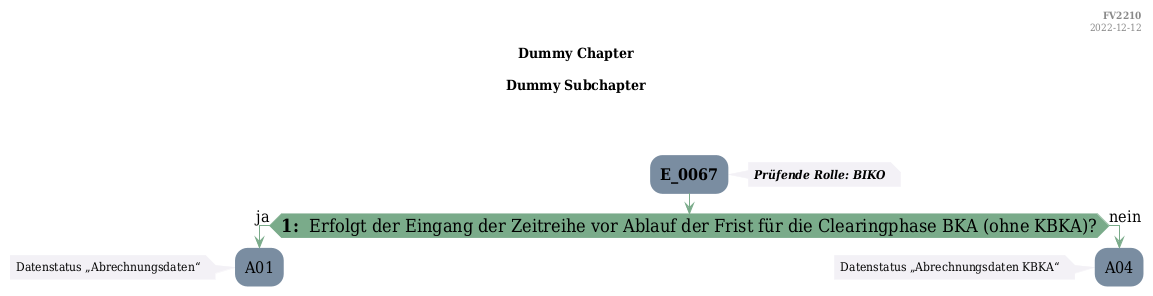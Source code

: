 @startuml
skinparam Shadowing false
skinparam NoteBorderColor #f3f1f6
skinparam NoteBackgroundColor #f3f1f6
skinparam NoteFontSize 12
skinparam ActivityBorderColor none
skinparam ActivityBackgroundColor #7a8da1
skinparam ActivityFontSize 16
skinparam ArrowColor #7aab8a
skinparam ArrowFontSize 16
skinparam ActivityDiamondBackgroundColor #7aab8a
skinparam ActivityDiamondBorderColor #7aab8a
skinparam ActivityDiamondFontSize 18
skinparam defaultFontName DejaVu Serif Condensed
skinparam ActivityEndColor #669580

header
<b>FV2210
2022-12-12
endheader

title
Dummy Chapter

Dummy Subchapter



end title
:<b>E_0067</b>;
note right
<b><i>Prüfende Rolle: BIKO
end note

if (<b>1: </b> Erfolgt der Eingang der Zeitreihe vor Ablauf der Frist für die Clearingphase BKA (ohne KBKA&#41;?) then (ja)
    :A01;
    note left
        Datenstatus „Abrechnungsdaten“
    endnote
    kill;
else (nein)
    :A04;
    note left
        Datenstatus „Abrechnungsdaten KBKA“
    endnote
    kill;
endif

@enduml
